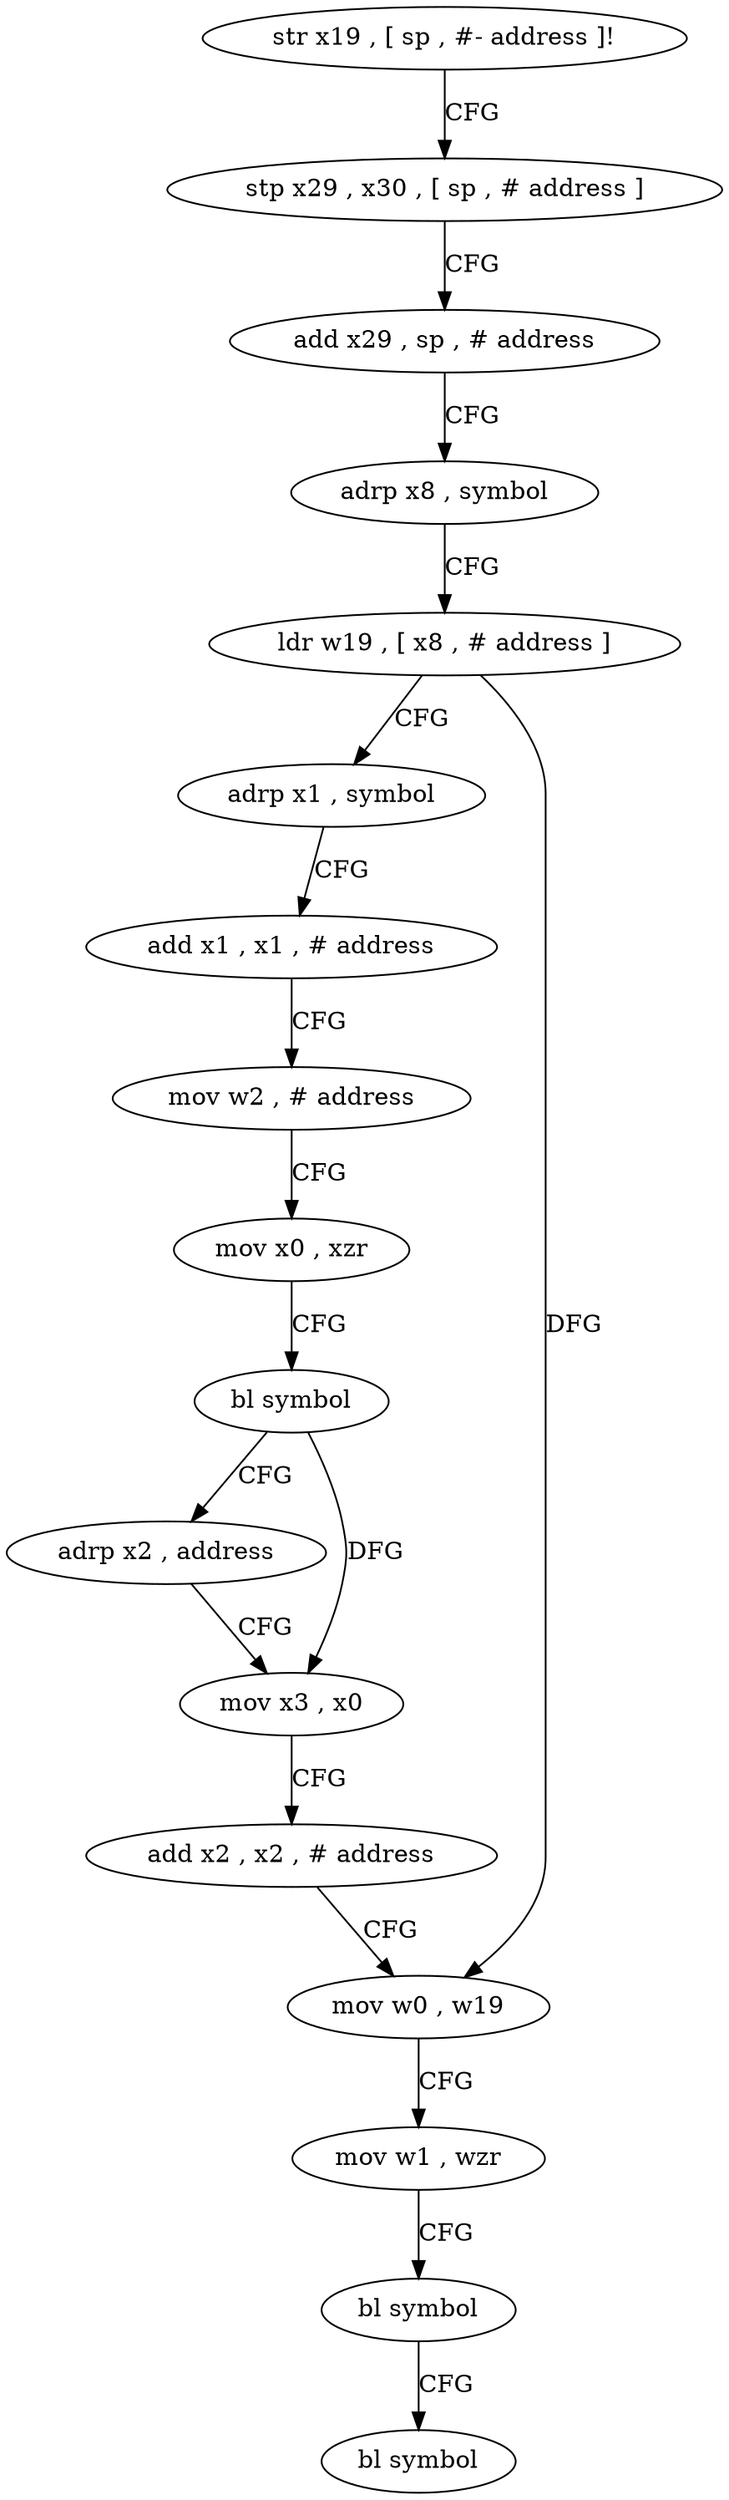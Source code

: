 digraph "func" {
"4216164" [label = "str x19 , [ sp , #- address ]!" ]
"4216168" [label = "stp x29 , x30 , [ sp , # address ]" ]
"4216172" [label = "add x29 , sp , # address" ]
"4216176" [label = "adrp x8 , symbol" ]
"4216180" [label = "ldr w19 , [ x8 , # address ]" ]
"4216184" [label = "adrp x1 , symbol" ]
"4216188" [label = "add x1 , x1 , # address" ]
"4216192" [label = "mov w2 , # address" ]
"4216196" [label = "mov x0 , xzr" ]
"4216200" [label = "bl symbol" ]
"4216204" [label = "adrp x2 , address" ]
"4216208" [label = "mov x3 , x0" ]
"4216212" [label = "add x2 , x2 , # address" ]
"4216216" [label = "mov w0 , w19" ]
"4216220" [label = "mov w1 , wzr" ]
"4216224" [label = "bl symbol" ]
"4216228" [label = "bl symbol" ]
"4216164" -> "4216168" [ label = "CFG" ]
"4216168" -> "4216172" [ label = "CFG" ]
"4216172" -> "4216176" [ label = "CFG" ]
"4216176" -> "4216180" [ label = "CFG" ]
"4216180" -> "4216184" [ label = "CFG" ]
"4216180" -> "4216216" [ label = "DFG" ]
"4216184" -> "4216188" [ label = "CFG" ]
"4216188" -> "4216192" [ label = "CFG" ]
"4216192" -> "4216196" [ label = "CFG" ]
"4216196" -> "4216200" [ label = "CFG" ]
"4216200" -> "4216204" [ label = "CFG" ]
"4216200" -> "4216208" [ label = "DFG" ]
"4216204" -> "4216208" [ label = "CFG" ]
"4216208" -> "4216212" [ label = "CFG" ]
"4216212" -> "4216216" [ label = "CFG" ]
"4216216" -> "4216220" [ label = "CFG" ]
"4216220" -> "4216224" [ label = "CFG" ]
"4216224" -> "4216228" [ label = "CFG" ]
}
